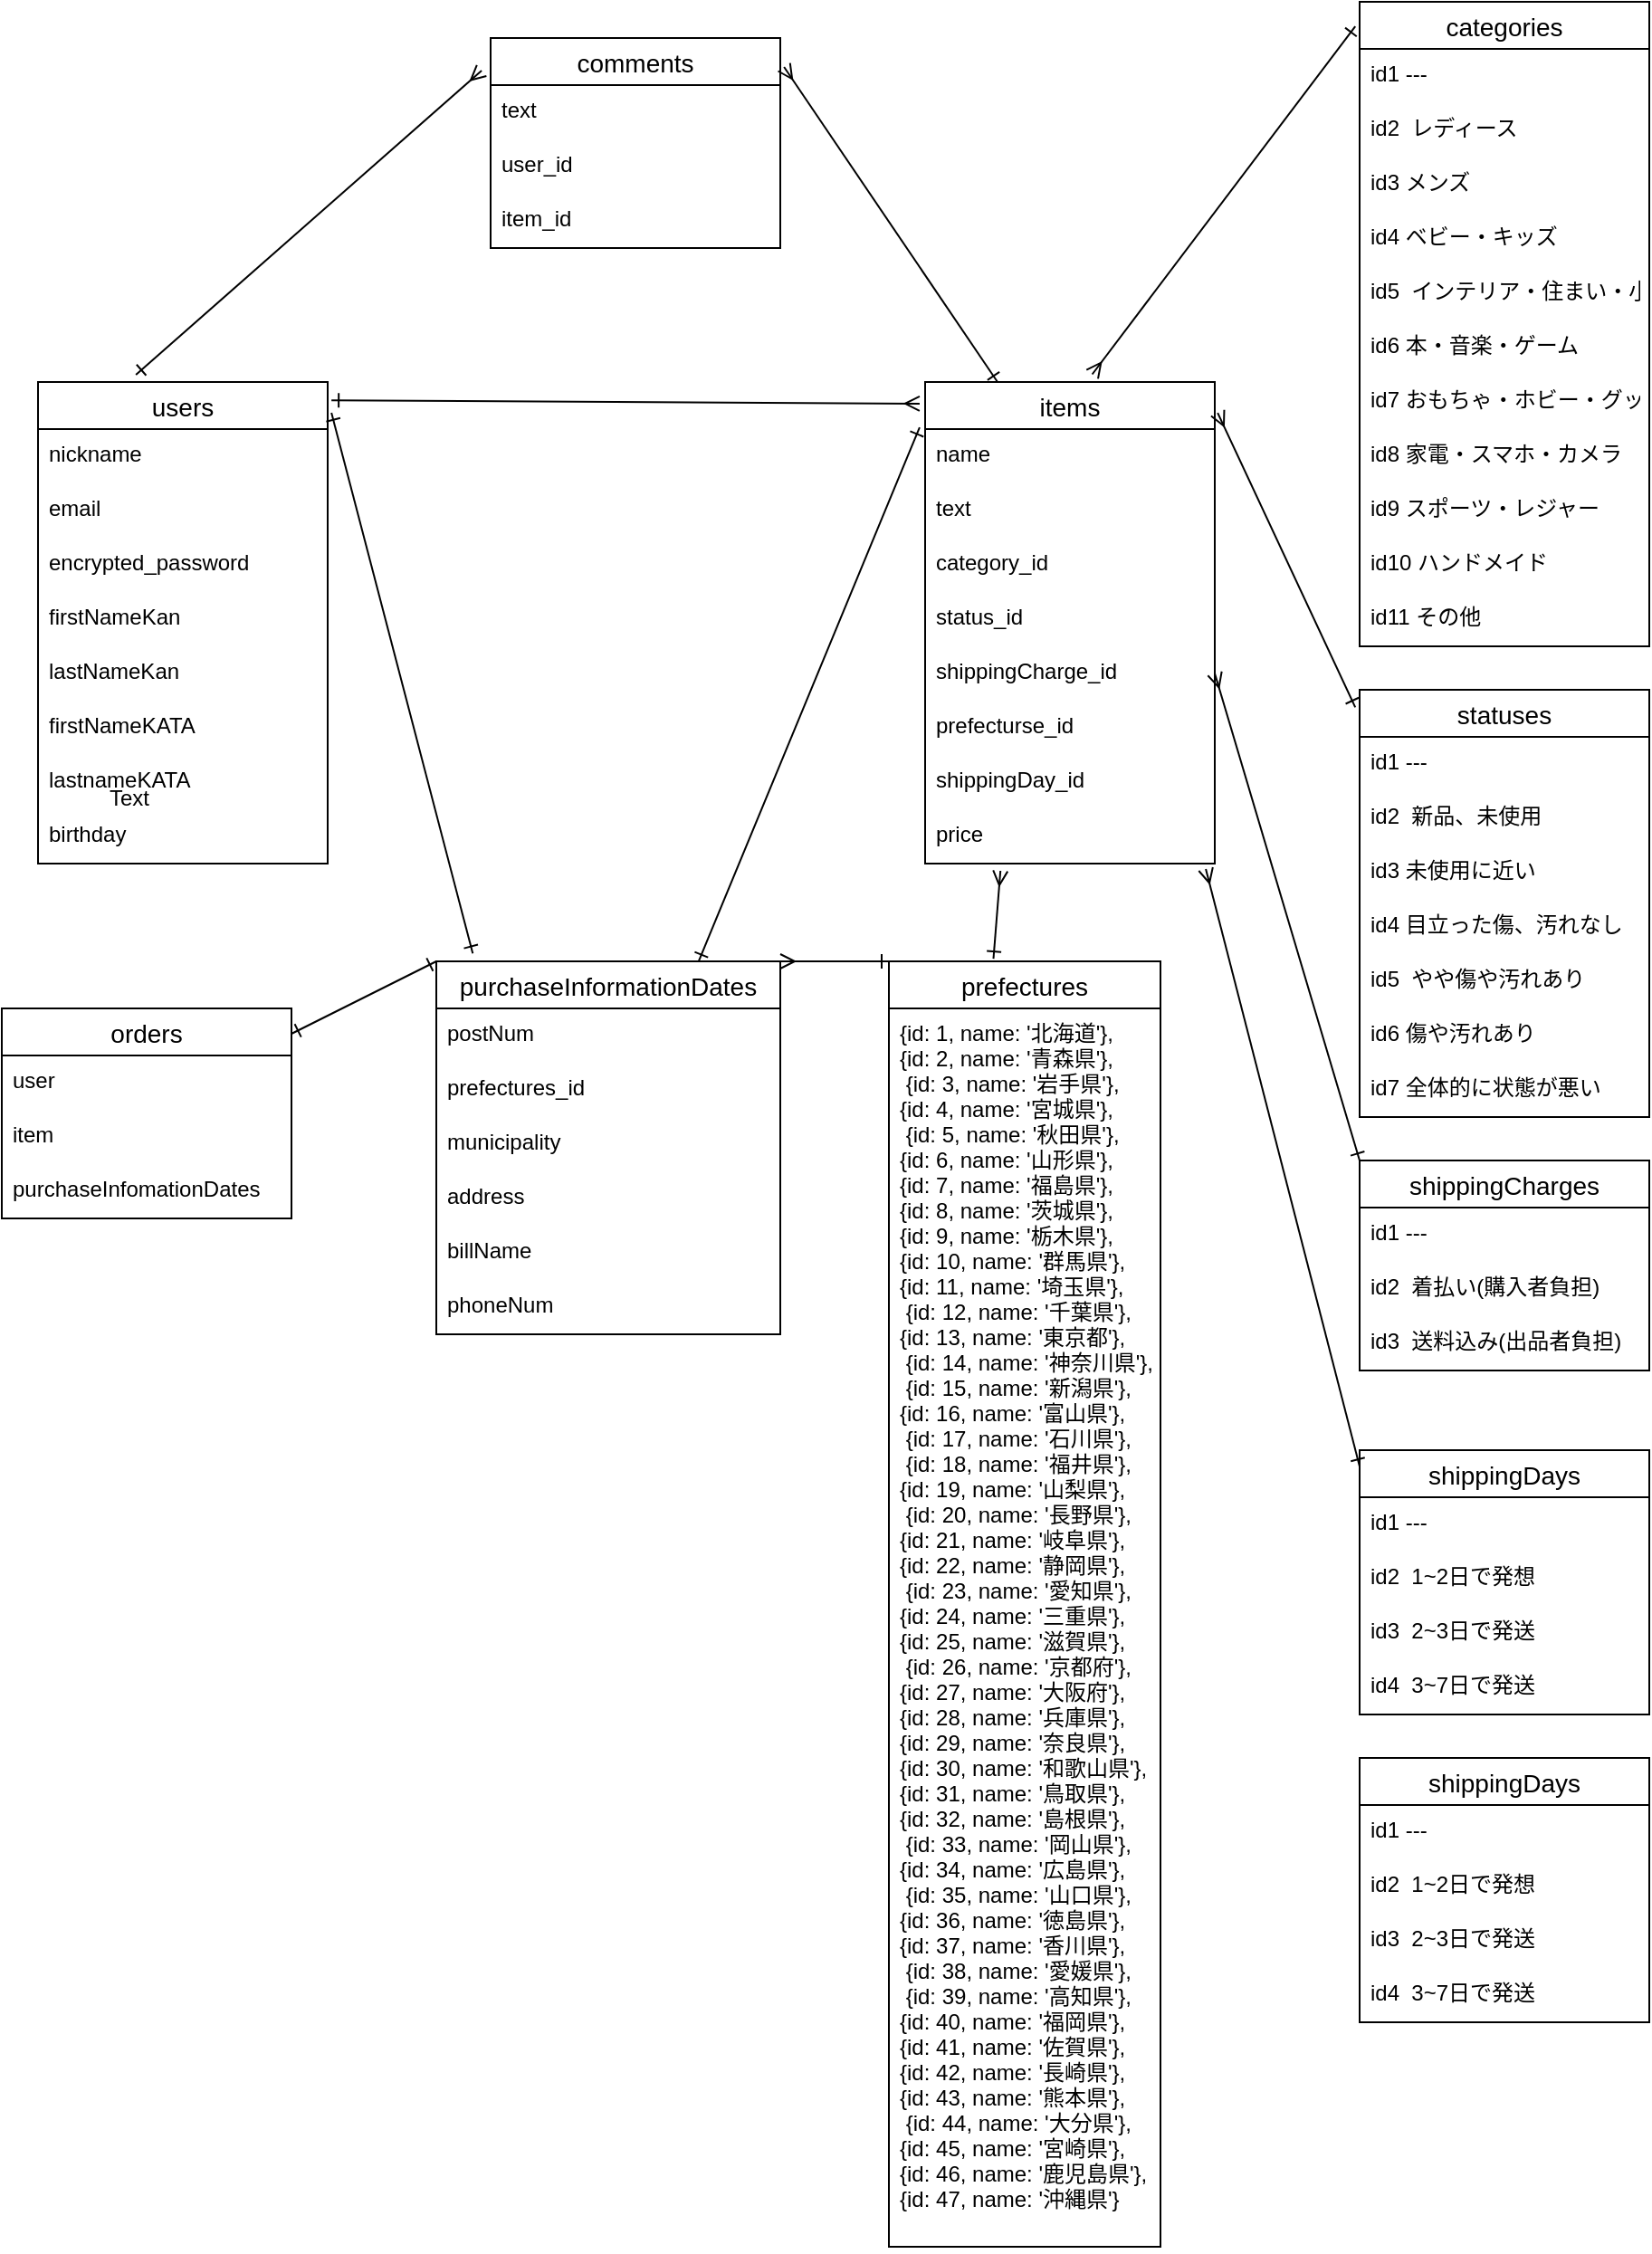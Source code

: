 <mxfile version="13.10.0" type="embed">
    <diagram id="i9W-9MqWiOwnqakpbm0W" name="ページ1">
        <mxGraphModel dx="941" dy="907" grid="1" gridSize="10" guides="1" tooltips="1" connect="1" arrows="1" fold="1" page="1" pageScale="1" pageWidth="1654" pageHeight="2336" math="0" shadow="0">
            <root>
                <mxCell id="0"/>
                <mxCell id="1" parent="0"/>
                <mxCell id="71" value="users" style="swimlane;fontStyle=0;childLayout=stackLayout;horizontal=1;startSize=26;horizontalStack=0;resizeParent=1;resizeParentMax=0;resizeLast=0;collapsible=1;marginBottom=0;align=center;fontSize=14;" vertex="1" parent="1">
                    <mxGeometry x="290" y="220" width="160" height="266" as="geometry"/>
                </mxCell>
                <mxCell id="74" value="nickname" style="text;strokeColor=none;fillColor=none;spacingLeft=4;spacingRight=4;overflow=hidden;rotatable=0;points=[[0,0.5],[1,0.5]];portConstraint=eastwest;fontSize=12;" vertex="1" parent="71">
                    <mxGeometry y="26" width="160" height="30" as="geometry"/>
                </mxCell>
                <mxCell id="75" value="email" style="text;strokeColor=none;fillColor=none;spacingLeft=4;spacingRight=4;overflow=hidden;rotatable=0;points=[[0,0.5],[1,0.5]];portConstraint=eastwest;fontSize=12;" vertex="1" parent="71">
                    <mxGeometry y="56" width="160" height="30" as="geometry"/>
                </mxCell>
                <mxCell id="77" value="encrypted_password" style="text;strokeColor=none;fillColor=none;spacingLeft=4;spacingRight=4;overflow=hidden;rotatable=0;points=[[0,0.5],[1,0.5]];portConstraint=eastwest;fontSize=12;" vertex="1" parent="71">
                    <mxGeometry y="86" width="160" height="30" as="geometry"/>
                </mxCell>
                <mxCell id="78" value="firstNameKan" style="text;strokeColor=none;fillColor=none;spacingLeft=4;spacingRight=4;overflow=hidden;rotatable=0;points=[[0,0.5],[1,0.5]];portConstraint=eastwest;fontSize=12;" vertex="1" parent="71">
                    <mxGeometry y="116" width="160" height="30" as="geometry"/>
                </mxCell>
                <mxCell id="79" value="lastNameKan" style="text;strokeColor=none;fillColor=none;spacingLeft=4;spacingRight=4;overflow=hidden;rotatable=0;points=[[0,0.5],[1,0.5]];portConstraint=eastwest;fontSize=12;" vertex="1" parent="71">
                    <mxGeometry y="146" width="160" height="30" as="geometry"/>
                </mxCell>
                <mxCell id="80" value="firstNameKATA" style="text;strokeColor=none;fillColor=none;spacingLeft=4;spacingRight=4;overflow=hidden;rotatable=0;points=[[0,0.5],[1,0.5]];portConstraint=eastwest;fontSize=12;" vertex="1" parent="71">
                    <mxGeometry y="176" width="160" height="30" as="geometry"/>
                </mxCell>
                <mxCell id="81" value="lastnameKATA" style="text;strokeColor=none;fillColor=none;spacingLeft=4;spacingRight=4;overflow=hidden;rotatable=0;points=[[0,0.5],[1,0.5]];portConstraint=eastwest;fontSize=12;" vertex="1" parent="71">
                    <mxGeometry y="206" width="160" height="30" as="geometry"/>
                </mxCell>
                <mxCell id="82" value="birthday" style="text;strokeColor=none;fillColor=none;spacingLeft=4;spacingRight=4;overflow=hidden;rotatable=0;points=[[0,0.5],[1,0.5]];portConstraint=eastwest;fontSize=12;" vertex="1" parent="71">
                    <mxGeometry y="236" width="160" height="30" as="geometry"/>
                </mxCell>
                <mxCell id="83" value="items" style="swimlane;fontStyle=0;childLayout=stackLayout;horizontal=1;startSize=26;horizontalStack=0;resizeParent=1;resizeParentMax=0;resizeLast=0;collapsible=1;marginBottom=0;align=center;fontSize=14;" vertex="1" parent="1">
                    <mxGeometry x="780" y="220" width="160" height="266" as="geometry"/>
                </mxCell>
                <mxCell id="86" value="name" style="text;strokeColor=none;fillColor=none;spacingLeft=4;spacingRight=4;overflow=hidden;rotatable=0;points=[[0,0.5],[1,0.5]];portConstraint=eastwest;fontSize=12;" vertex="1" parent="83">
                    <mxGeometry y="26" width="160" height="30" as="geometry"/>
                </mxCell>
                <mxCell id="88" value="text" style="text;strokeColor=none;fillColor=none;spacingLeft=4;spacingRight=4;overflow=hidden;rotatable=0;points=[[0,0.5],[1,0.5]];portConstraint=eastwest;fontSize=12;" vertex="1" parent="83">
                    <mxGeometry y="56" width="160" height="30" as="geometry"/>
                </mxCell>
                <mxCell id="89" value="category_id" style="text;strokeColor=none;fillColor=none;spacingLeft=4;spacingRight=4;overflow=hidden;rotatable=0;points=[[0,0.5],[1,0.5]];portConstraint=eastwest;fontSize=12;" vertex="1" parent="83">
                    <mxGeometry y="86" width="160" height="30" as="geometry"/>
                </mxCell>
                <mxCell id="90" value="status_id" style="text;strokeColor=none;fillColor=none;spacingLeft=4;spacingRight=4;overflow=hidden;rotatable=0;points=[[0,0.5],[1,0.5]];portConstraint=eastwest;fontSize=12;" vertex="1" parent="83">
                    <mxGeometry y="116" width="160" height="30" as="geometry"/>
                </mxCell>
                <mxCell id="91" value="shippingCharge_id" style="text;strokeColor=none;fillColor=none;spacingLeft=4;spacingRight=4;overflow=hidden;rotatable=0;points=[[0,0.5],[1,0.5]];portConstraint=eastwest;fontSize=12;" vertex="1" parent="83">
                    <mxGeometry y="146" width="160" height="30" as="geometry"/>
                </mxCell>
                <mxCell id="92" value="prefecturse_id" style="text;strokeColor=none;fillColor=none;spacingLeft=4;spacingRight=4;overflow=hidden;rotatable=0;points=[[0,0.5],[1,0.5]];portConstraint=eastwest;fontSize=12;" vertex="1" parent="83">
                    <mxGeometry y="176" width="160" height="30" as="geometry"/>
                </mxCell>
                <mxCell id="93" value="shippingDay_id" style="text;strokeColor=none;fillColor=none;spacingLeft=4;spacingRight=4;overflow=hidden;rotatable=0;points=[[0,0.5],[1,0.5]];portConstraint=eastwest;fontSize=12;" vertex="1" parent="83">
                    <mxGeometry y="206" width="160" height="30" as="geometry"/>
                </mxCell>
                <mxCell id="94" value="price&#10;" style="text;strokeColor=none;fillColor=none;spacingLeft=4;spacingRight=4;overflow=hidden;rotatable=0;points=[[0,0.5],[1,0.5]];portConstraint=eastwest;fontSize=12;" vertex="1" parent="83">
                    <mxGeometry y="236" width="160" height="30" as="geometry"/>
                </mxCell>
                <mxCell id="95" value="comments" style="swimlane;fontStyle=0;childLayout=stackLayout;horizontal=1;startSize=26;horizontalStack=0;resizeParent=1;resizeParentMax=0;resizeLast=0;collapsible=1;marginBottom=0;align=center;fontSize=14;" vertex="1" parent="1">
                    <mxGeometry x="540" y="30" width="160" height="116" as="geometry"/>
                </mxCell>
                <mxCell id="96" value="text" style="text;strokeColor=none;fillColor=none;spacingLeft=4;spacingRight=4;overflow=hidden;rotatable=0;points=[[0,0.5],[1,0.5]];portConstraint=eastwest;fontSize=12;" vertex="1" parent="95">
                    <mxGeometry y="26" width="160" height="30" as="geometry"/>
                </mxCell>
                <mxCell id="165" value="user_id" style="text;strokeColor=none;fillColor=none;spacingLeft=4;spacingRight=4;overflow=hidden;rotatable=0;points=[[0,0.5],[1,0.5]];portConstraint=eastwest;fontSize=12;" vertex="1" parent="95">
                    <mxGeometry y="56" width="160" height="30" as="geometry"/>
                </mxCell>
                <mxCell id="166" value="item_id" style="text;strokeColor=none;fillColor=none;spacingLeft=4;spacingRight=4;overflow=hidden;rotatable=0;points=[[0,0.5],[1,0.5]];portConstraint=eastwest;fontSize=12;" vertex="1" parent="95">
                    <mxGeometry y="86" width="160" height="30" as="geometry"/>
                </mxCell>
                <mxCell id="99" value="purchaseInformationDates" style="swimlane;fontStyle=0;childLayout=stackLayout;horizontal=1;startSize=26;horizontalStack=0;resizeParent=1;resizeParentMax=0;resizeLast=0;collapsible=1;marginBottom=0;align=center;fontSize=14;" vertex="1" parent="1">
                    <mxGeometry x="510" y="540" width="190" height="206" as="geometry"/>
                </mxCell>
                <mxCell id="102" value="postNum" style="text;strokeColor=none;fillColor=none;spacingLeft=4;spacingRight=4;overflow=hidden;rotatable=0;points=[[0,0.5],[1,0.5]];portConstraint=eastwest;fontSize=12;" vertex="1" parent="99">
                    <mxGeometry y="26" width="190" height="30" as="geometry"/>
                </mxCell>
                <mxCell id="103" value="prefectures_id&#10;" style="text;strokeColor=none;fillColor=none;spacingLeft=4;spacingRight=4;overflow=hidden;rotatable=0;points=[[0,0.5],[1,0.5]];portConstraint=eastwest;fontSize=12;" vertex="1" parent="99">
                    <mxGeometry y="56" width="190" height="30" as="geometry"/>
                </mxCell>
                <mxCell id="104" value="municipality" style="text;strokeColor=none;fillColor=none;spacingLeft=4;spacingRight=4;overflow=hidden;rotatable=0;points=[[0,0.5],[1,0.5]];portConstraint=eastwest;fontSize=12;" vertex="1" parent="99">
                    <mxGeometry y="86" width="190" height="30" as="geometry"/>
                </mxCell>
                <mxCell id="105" value="address" style="text;strokeColor=none;fillColor=none;spacingLeft=4;spacingRight=4;overflow=hidden;rotatable=0;points=[[0,0.5],[1,0.5]];portConstraint=eastwest;fontSize=12;" vertex="1" parent="99">
                    <mxGeometry y="116" width="190" height="30" as="geometry"/>
                </mxCell>
                <mxCell id="163" value="billName" style="text;strokeColor=none;fillColor=none;spacingLeft=4;spacingRight=4;overflow=hidden;rotatable=0;points=[[0,0.5],[1,0.5]];portConstraint=eastwest;fontSize=12;" vertex="1" parent="99">
                    <mxGeometry y="146" width="190" height="30" as="geometry"/>
                </mxCell>
                <mxCell id="106" value="phoneNum" style="text;strokeColor=none;fillColor=none;spacingLeft=4;spacingRight=4;overflow=hidden;rotatable=0;points=[[0,0.5],[1,0.5]];portConstraint=eastwest;fontSize=12;" vertex="1" parent="99">
                    <mxGeometry y="176" width="190" height="30" as="geometry"/>
                </mxCell>
                <mxCell id="108" value="" style="fontSize=12;html=1;endArrow=ERmany;startArrow=ERone;startFill=0;endFill=0;exitX=1.013;exitY=0.038;exitDx=0;exitDy=0;exitPerimeter=0;entryX=-0.019;entryY=0.045;entryDx=0;entryDy=0;entryPerimeter=0;" edge="1" parent="1" source="71" target="83">
                    <mxGeometry width="100" height="100" relative="1" as="geometry">
                        <mxPoint x="550" y="330" as="sourcePoint"/>
                        <mxPoint x="770" y="229" as="targetPoint"/>
                    </mxGeometry>
                </mxCell>
                <mxCell id="109" value="" style="fontSize=12;html=1;endArrow=ERmany;startArrow=ERone;startFill=0;endFill=0;exitX=0.338;exitY=-0.015;exitDx=0;exitDy=0;exitPerimeter=0;entryX=-0.031;entryY=0.155;entryDx=0;entryDy=0;entryPerimeter=0;" edge="1" parent="1" source="71" target="95">
                    <mxGeometry width="100" height="100" relative="1" as="geometry">
                        <mxPoint x="340.0" y="199.998" as="sourcePoint"/>
                        <mxPoint x="664.88" y="201.86" as="targetPoint"/>
                    </mxGeometry>
                </mxCell>
                <mxCell id="110" value="" style="fontSize=12;html=1;endArrow=ERmany;startArrow=ERone;startFill=0;endFill=0;exitX=0.25;exitY=0;exitDx=0;exitDy=0;entryX=1.013;entryY=0.138;entryDx=0;entryDy=0;entryPerimeter=0;" edge="1" parent="1" source="83" target="95">
                    <mxGeometry width="100" height="100" relative="1" as="geometry">
                        <mxPoint x="740" y="119.998" as="sourcePoint"/>
                        <mxPoint x="1064.88" y="121.86" as="targetPoint"/>
                    </mxGeometry>
                </mxCell>
                <mxCell id="111" value="" style="fontSize=12;html=1;endArrow=ERone;startArrow=ERone;startFill=0;endFill=0;exitX=0.106;exitY=-0.021;exitDx=0;exitDy=0;exitPerimeter=0;entryX=1.013;entryY=0.064;entryDx=0;entryDy=0;entryPerimeter=0;" edge="1" parent="1" source="99" target="71">
                    <mxGeometry width="100" height="100" relative="1" as="geometry">
                        <mxPoint x="550" y="500" as="sourcePoint"/>
                        <mxPoint x="650" y="400" as="targetPoint"/>
                    </mxGeometry>
                </mxCell>
                <mxCell id="112" value="" style="fontSize=12;html=1;endArrow=ERone;startArrow=ERone;startFill=0;endFill=0;exitX=0.106;exitY=-0.021;exitDx=0;exitDy=0;exitPerimeter=0;entryX=-0.019;entryY=0.094;entryDx=0;entryDy=0;entryPerimeter=0;" edge="1" parent="1" target="83">
                    <mxGeometry width="100" height="100" relative="1" as="geometry">
                        <mxPoint x="654.88" y="540.004" as="sourcePoint"/>
                        <mxPoint x="550.0" y="241.984" as="targetPoint"/>
                    </mxGeometry>
                </mxCell>
                <mxCell id="113" value="prefectures" style="swimlane;fontStyle=0;childLayout=stackLayout;horizontal=1;startSize=26;horizontalStack=0;resizeParent=1;resizeParentMax=0;resizeLast=0;collapsible=1;marginBottom=0;align=center;fontSize=14;" vertex="1" parent="1">
                    <mxGeometry x="760" y="540" width="150" height="710" as="geometry"/>
                </mxCell>
                <mxCell id="117" value="Text" style="text;html=1;resizable=0;autosize=1;align=center;verticalAlign=middle;points=[];fillColor=none;strokeColor=none;rounded=0;fontSize=12;" vertex="1" parent="1">
                    <mxGeometry x="320" y="440" width="40" height="20" as="geometry"/>
                </mxCell>
                <mxCell id="119" value="categories" style="swimlane;fontStyle=0;childLayout=stackLayout;horizontal=1;startSize=26;horizontalStack=0;resizeParent=1;resizeParentMax=0;resizeLast=0;collapsible=1;marginBottom=0;align=center;fontSize=14;" vertex="1" parent="1">
                    <mxGeometry x="1020" y="10" width="160" height="356" as="geometry"/>
                </mxCell>
                <mxCell id="120" value="id1 ---&#10;" style="text;strokeColor=none;fillColor=none;spacingLeft=4;spacingRight=4;overflow=hidden;rotatable=0;points=[[0,0.5],[1,0.5]];portConstraint=eastwest;fontSize=12;" vertex="1" parent="119">
                    <mxGeometry y="26" width="160" height="30" as="geometry"/>
                </mxCell>
                <mxCell id="123" value="id2  レディース" style="text;strokeColor=none;fillColor=none;spacingLeft=4;spacingRight=4;overflow=hidden;rotatable=0;points=[[0,0.5],[1,0.5]];portConstraint=eastwest;fontSize=12;" vertex="1" parent="119">
                    <mxGeometry y="56" width="160" height="30" as="geometry"/>
                </mxCell>
                <mxCell id="124" value="id3 メンズ" style="text;strokeColor=none;fillColor=none;spacingLeft=4;spacingRight=4;overflow=hidden;rotatable=0;points=[[0,0.5],[1,0.5]];portConstraint=eastwest;fontSize=12;" vertex="1" parent="119">
                    <mxGeometry y="86" width="160" height="30" as="geometry"/>
                </mxCell>
                <mxCell id="125" value="id4 ベビー・キッズ" style="text;strokeColor=none;fillColor=none;spacingLeft=4;spacingRight=4;overflow=hidden;rotatable=0;points=[[0,0.5],[1,0.5]];portConstraint=eastwest;fontSize=12;" vertex="1" parent="119">
                    <mxGeometry y="116" width="160" height="30" as="geometry"/>
                </mxCell>
                <mxCell id="127" value="id5  インテリア・住まい・小物" style="text;strokeColor=none;fillColor=none;spacingLeft=4;spacingRight=4;overflow=hidden;rotatable=0;points=[[0,0.5],[1,0.5]];portConstraint=eastwest;fontSize=12;" vertex="1" parent="119">
                    <mxGeometry y="146" width="160" height="30" as="geometry"/>
                </mxCell>
                <mxCell id="126" value="id6 本・音楽・ゲーム" style="text;strokeColor=none;fillColor=none;spacingLeft=4;spacingRight=4;overflow=hidden;rotatable=0;points=[[0,0.5],[1,0.5]];portConstraint=eastwest;fontSize=12;" vertex="1" parent="119">
                    <mxGeometry y="176" width="160" height="30" as="geometry"/>
                </mxCell>
                <mxCell id="121" value="id7 おもちゃ・ホビー・グッズ" style="text;strokeColor=none;fillColor=none;spacingLeft=4;spacingRight=4;overflow=hidden;rotatable=0;points=[[0,0.5],[1,0.5]];portConstraint=eastwest;fontSize=12;" vertex="1" parent="119">
                    <mxGeometry y="206" width="160" height="30" as="geometry"/>
                </mxCell>
                <mxCell id="122" value="id8 家電・スマホ・カメラ" style="text;strokeColor=none;fillColor=none;spacingLeft=4;spacingRight=4;overflow=hidden;rotatable=0;points=[[0,0.5],[1,0.5]];portConstraint=eastwest;fontSize=12;" vertex="1" parent="119">
                    <mxGeometry y="236" width="160" height="30" as="geometry"/>
                </mxCell>
                <mxCell id="128" value="id9 スポーツ・レジャー" style="text;strokeColor=none;fillColor=none;spacingLeft=4;spacingRight=4;overflow=hidden;rotatable=0;points=[[0,0.5],[1,0.5]];portConstraint=eastwest;fontSize=12;" vertex="1" parent="119">
                    <mxGeometry y="266" width="160" height="30" as="geometry"/>
                </mxCell>
                <mxCell id="129" value="id10 ハンドメイド" style="text;strokeColor=none;fillColor=none;spacingLeft=4;spacingRight=4;overflow=hidden;rotatable=0;points=[[0,0.5],[1,0.5]];portConstraint=eastwest;fontSize=12;" vertex="1" parent="119">
                    <mxGeometry y="296" width="160" height="30" as="geometry"/>
                </mxCell>
                <mxCell id="130" value="id11 その他" style="text;strokeColor=none;fillColor=none;spacingLeft=4;spacingRight=4;overflow=hidden;rotatable=0;points=[[0,0.5],[1,0.5]];portConstraint=eastwest;fontSize=12;" vertex="1" parent="119">
                    <mxGeometry y="326" width="160" height="30" as="geometry"/>
                </mxCell>
                <mxCell id="131" value="statuses" style="swimlane;fontStyle=0;childLayout=stackLayout;horizontal=1;startSize=26;horizontalStack=0;resizeParent=1;resizeParentMax=0;resizeLast=0;collapsible=1;marginBottom=0;align=center;fontSize=14;" vertex="1" parent="1">
                    <mxGeometry x="1020" y="390" width="160" height="236" as="geometry"/>
                </mxCell>
                <mxCell id="132" value="id1 ---&#10;" style="text;strokeColor=none;fillColor=none;spacingLeft=4;spacingRight=4;overflow=hidden;rotatable=0;points=[[0,0.5],[1,0.5]];portConstraint=eastwest;fontSize=12;" vertex="1" parent="131">
                    <mxGeometry y="26" width="160" height="30" as="geometry"/>
                </mxCell>
                <mxCell id="133" value="id2  新品、未使用" style="text;strokeColor=none;fillColor=none;spacingLeft=4;spacingRight=4;overflow=hidden;rotatable=0;points=[[0,0.5],[1,0.5]];portConstraint=eastwest;fontSize=12;" vertex="1" parent="131">
                    <mxGeometry y="56" width="160" height="30" as="geometry"/>
                </mxCell>
                <mxCell id="134" value="id3 未使用に近い" style="text;strokeColor=none;fillColor=none;spacingLeft=4;spacingRight=4;overflow=hidden;rotatable=0;points=[[0,0.5],[1,0.5]];portConstraint=eastwest;fontSize=12;" vertex="1" parent="131">
                    <mxGeometry y="86" width="160" height="30" as="geometry"/>
                </mxCell>
                <mxCell id="135" value="id4 目立った傷、汚れなし" style="text;strokeColor=none;fillColor=none;spacingLeft=4;spacingRight=4;overflow=hidden;rotatable=0;points=[[0,0.5],[1,0.5]];portConstraint=eastwest;fontSize=12;" vertex="1" parent="131">
                    <mxGeometry y="116" width="160" height="30" as="geometry"/>
                </mxCell>
                <mxCell id="136" value="id5  やや傷や汚れあり" style="text;strokeColor=none;fillColor=none;spacingLeft=4;spacingRight=4;overflow=hidden;rotatable=0;points=[[0,0.5],[1,0.5]];portConstraint=eastwest;fontSize=12;" vertex="1" parent="131">
                    <mxGeometry y="146" width="160" height="30" as="geometry"/>
                </mxCell>
                <mxCell id="137" value="id6 傷や汚れあり" style="text;strokeColor=none;fillColor=none;spacingLeft=4;spacingRight=4;overflow=hidden;rotatable=0;points=[[0,0.5],[1,0.5]];portConstraint=eastwest;fontSize=12;" vertex="1" parent="131">
                    <mxGeometry y="176" width="160" height="30" as="geometry"/>
                </mxCell>
                <mxCell id="138" value="id7 全体的に状態が悪い" style="text;strokeColor=none;fillColor=none;spacingLeft=4;spacingRight=4;overflow=hidden;rotatable=0;points=[[0,0.5],[1,0.5]];portConstraint=eastwest;fontSize=12;" vertex="1" parent="131">
                    <mxGeometry y="206" width="160" height="30" as="geometry"/>
                </mxCell>
                <mxCell id="143" value="shippingCharges" style="swimlane;fontStyle=0;childLayout=stackLayout;horizontal=1;startSize=26;horizontalStack=0;resizeParent=1;resizeParentMax=0;resizeLast=0;collapsible=1;marginBottom=0;align=center;fontSize=14;" vertex="1" parent="1">
                    <mxGeometry x="1020" y="650" width="160" height="116" as="geometry"/>
                </mxCell>
                <mxCell id="144" value="id1 ---&#10;" style="text;strokeColor=none;fillColor=none;spacingLeft=4;spacingRight=4;overflow=hidden;rotatable=0;points=[[0,0.5],[1,0.5]];portConstraint=eastwest;fontSize=12;" vertex="1" parent="143">
                    <mxGeometry y="26" width="160" height="30" as="geometry"/>
                </mxCell>
                <mxCell id="145" value="id2  着払い(購入者負担)" style="text;strokeColor=none;fillColor=none;spacingLeft=4;spacingRight=4;overflow=hidden;rotatable=0;points=[[0,0.5],[1,0.5]];portConstraint=eastwest;fontSize=12;" vertex="1" parent="143">
                    <mxGeometry y="56" width="160" height="30" as="geometry"/>
                </mxCell>
                <mxCell id="146" value="id3  送料込み(出品者負担)" style="text;strokeColor=none;fillColor=none;spacingLeft=4;spacingRight=4;overflow=hidden;rotatable=0;points=[[0,0.5],[1,0.5]];portConstraint=eastwest;fontSize=12;" vertex="1" parent="143">
                    <mxGeometry y="86" width="160" height="30" as="geometry"/>
                </mxCell>
                <mxCell id="151" value="shippingDays" style="swimlane;fontStyle=0;childLayout=stackLayout;horizontal=1;startSize=26;horizontalStack=0;resizeParent=1;resizeParentMax=0;resizeLast=0;collapsible=1;marginBottom=0;align=center;fontSize=14;" vertex="1" parent="1">
                    <mxGeometry x="1020" y="810" width="160" height="146" as="geometry"/>
                </mxCell>
                <mxCell id="152" value="id1 ---&#10;" style="text;strokeColor=none;fillColor=none;spacingLeft=4;spacingRight=4;overflow=hidden;rotatable=0;points=[[0,0.5],[1,0.5]];portConstraint=eastwest;fontSize=12;" vertex="1" parent="151">
                    <mxGeometry y="26" width="160" height="30" as="geometry"/>
                </mxCell>
                <mxCell id="153" value="id2  1~2日で発想" style="text;strokeColor=none;fillColor=none;spacingLeft=4;spacingRight=4;overflow=hidden;rotatable=0;points=[[0,0.5],[1,0.5]];portConstraint=eastwest;fontSize=12;" vertex="1" parent="151">
                    <mxGeometry y="56" width="160" height="30" as="geometry"/>
                </mxCell>
                <mxCell id="154" value="id3  2~3日で発送" style="text;strokeColor=none;fillColor=none;spacingLeft=4;spacingRight=4;overflow=hidden;rotatable=0;points=[[0,0.5],[1,0.5]];portConstraint=eastwest;fontSize=12;" vertex="1" parent="151">
                    <mxGeometry y="86" width="160" height="30" as="geometry"/>
                </mxCell>
                <mxCell id="155" value="id4  3~7日で発送" style="text;strokeColor=none;fillColor=none;spacingLeft=4;spacingRight=4;overflow=hidden;rotatable=0;points=[[0,0.5],[1,0.5]];portConstraint=eastwest;fontSize=12;" vertex="1" parent="151">
                    <mxGeometry y="116" width="160" height="30" as="geometry"/>
                </mxCell>
                <mxCell id="156" style="edgeStyle=none;orthogonalLoop=1;jettySize=auto;html=1;exitX=0.75;exitY=0;exitDx=0;exitDy=0;startArrow=ERone;startFill=0;endArrow=ERone;endFill=0;fontSize=12;" edge="1" parent="1" source="131" target="131">
                    <mxGeometry relative="1" as="geometry"/>
                </mxCell>
                <mxCell id="157" value="" style="fontSize=12;html=1;endArrow=ERmany;startArrow=ERone;startFill=0;endFill=0;entryX=1;entryY=0;entryDx=0;entryDy=0;exitX=0;exitY=0;exitDx=0;exitDy=0;" edge="1" parent="1" source="113" target="99">
                    <mxGeometry width="100" height="100" relative="1" as="geometry">
                        <mxPoint x="790" y="540" as="sourcePoint"/>
                        <mxPoint x="890" y="440" as="targetPoint"/>
                    </mxGeometry>
                </mxCell>
                <mxCell id="158" value="" style="fontSize=12;html=1;endArrow=ERone;startArrow=ERmany;startFill=0;endFill=0;entryX=0.385;entryY=-0.002;entryDx=0;entryDy=0;exitX=0.26;exitY=1.133;exitDx=0;exitDy=0;entryPerimeter=0;exitPerimeter=0;" edge="1" parent="1" source="94" target="113">
                    <mxGeometry width="100" height="100" relative="1" as="geometry">
                        <mxPoint x="880" y="520" as="sourcePoint"/>
                        <mxPoint x="820" y="520" as="targetPoint"/>
                    </mxGeometry>
                </mxCell>
                <mxCell id="159" value="" style="fontSize=12;html=1;endArrow=ERmany;startArrow=ERone;startFill=0;endFill=0;entryX=1;entryY=0.5;entryDx=0;entryDy=0;exitX=0;exitY=0;exitDx=0;exitDy=0;" edge="1" parent="1" source="143" target="91">
                    <mxGeometry width="100" height="100" relative="1" as="geometry">
                        <mxPoint x="1010" y="657.33" as="sourcePoint"/>
                        <mxPoint x="950" y="657.33" as="targetPoint"/>
                    </mxGeometry>
                </mxCell>
                <mxCell id="160" value="" style="fontSize=12;html=1;endArrow=ERmany;startArrow=ERone;startFill=0;endFill=0;entryX=1.01;entryY=0.064;entryDx=0;entryDy=0;exitX=-0.015;exitY=0.041;exitDx=0;exitDy=0;exitPerimeter=0;entryPerimeter=0;" edge="1" parent="1" source="131" target="83">
                    <mxGeometry width="100" height="100" relative="1" as="geometry">
                        <mxPoint x="1010" y="400" as="sourcePoint"/>
                        <mxPoint x="950" y="400" as="targetPoint"/>
                    </mxGeometry>
                </mxCell>
                <mxCell id="161" value="" style="fontSize=12;html=1;endArrow=ERmany;startArrow=ERone;startFill=0;endFill=0;entryX=0.577;entryY=-0.016;entryDx=0;entryDy=0;exitX=-0.015;exitY=0.038;exitDx=0;exitDy=0;entryPerimeter=0;exitPerimeter=0;" edge="1" parent="1" source="119" target="83">
                    <mxGeometry width="100" height="100" relative="1" as="geometry">
                        <mxPoint x="940" y="130" as="sourcePoint"/>
                        <mxPoint x="880" y="130" as="targetPoint"/>
                    </mxGeometry>
                </mxCell>
                <mxCell id="162" value="" style="fontSize=12;html=1;endArrow=ERmany;startArrow=ERone;startFill=0;endFill=0;entryX=0.969;entryY=1.1;entryDx=0;entryDy=0;exitX=0;exitY=0;exitDx=0;exitDy=0;entryPerimeter=0;" edge="1" parent="1" target="94">
                    <mxGeometry width="100" height="100" relative="1" as="geometry">
                        <mxPoint x="1020" y="819" as="sourcePoint"/>
                        <mxPoint x="940" y="550" as="targetPoint"/>
                    </mxGeometry>
                </mxCell>
                <mxCell id="115" value="{id: 1, name: '北海道'}, &#10;{id: 2, name: '青森県'},&#10; {id: 3, name: '岩手県'},&#10;      {id: 4, name: '宮城県'},&#10; {id: 5, name: '秋田県'},&#10;{id: 6, name: '山形県'},&#10;      {id: 7, name: '福島県'}, &#10;{id: 8, name: '茨城県'}, &#10;{id: 9, name: '栃木県'},&#10;      {id: 10, name: '群馬県'}, &#10;{id: 11, name: '埼玉県'},&#10; {id: 12, name: '千葉県'},&#10;      {id: 13, name: '東京都'},&#10; {id: 14, name: '神奈川県'},&#10; {id: 15, name: '新潟県'},&#10;      {id: 16, name: '富山県'},&#10; {id: 17, name: '石川県'},&#10; {id: 18, name: '福井県'},&#10;      {id: 19, name: '山梨県'},&#10; {id: 20, name: '長野県'}, &#10;{id: 21, name: '岐阜県'},&#10;      {id: 22, name: '静岡県'},&#10; {id: 23, name: '愛知県'}, &#10;{id: 24, name: '三重県'},&#10;      {id: 25, name: '滋賀県'},&#10; {id: 26, name: '京都府'}, &#10;{id: 27, name: '大阪府'},&#10;      {id: 28, name: '兵庫県'},&#10;{id: 29, name: '奈良県'}, &#10;{id: 30, name: '和歌山県'},&#10;      {id: 31, name: '鳥取県'}, &#10;{id: 32, name: '島根県'},&#10; {id: 33, name: '岡山県'},&#10;      {id: 34, name: '広島県'},&#10; {id: 35, name: '山口県'}, &#10;{id: 36, name: '徳島県'},&#10;      {id: 37, name: '香川県'},&#10; {id: 38, name: '愛媛県'},&#10; {id: 39, name: '高知県'},&#10;      {id: 40, name: '福岡県'}, &#10;{id: 41, name: '佐賀県'}, &#10;{id: 42, name: '長崎県'},&#10;      {id: 43, name: '熊本県'},&#10; {id: 44, name: '大分県'}, &#10;{id: 45, name: '宮崎県'},&#10;      {id: 46, name: '鹿児島県'}, &#10;{id: 47, name: '沖縄県'}" style="text;strokeColor=none;fillColor=none;spacingLeft=4;spacingRight=4;overflow=hidden;rotatable=0;points=[[0,0.5],[1,0.5]];portConstraint=eastwest;fontSize=12;" vertex="1" parent="1">
                    <mxGeometry x="760" y="566" width="160" height="684" as="geometry"/>
                </mxCell>
                <mxCell id="167" value="shippingDays" style="swimlane;fontStyle=0;childLayout=stackLayout;horizontal=1;startSize=26;horizontalStack=0;resizeParent=1;resizeParentMax=0;resizeLast=0;collapsible=1;marginBottom=0;align=center;fontSize=14;" vertex="1" parent="1">
                    <mxGeometry x="1020" y="980" width="160" height="146" as="geometry"/>
                </mxCell>
                <mxCell id="168" value="id1 ---&#10;" style="text;strokeColor=none;fillColor=none;spacingLeft=4;spacingRight=4;overflow=hidden;rotatable=0;points=[[0,0.5],[1,0.5]];portConstraint=eastwest;fontSize=12;" vertex="1" parent="167">
                    <mxGeometry y="26" width="160" height="30" as="geometry"/>
                </mxCell>
                <mxCell id="169" value="id2  1~2日で発想" style="text;strokeColor=none;fillColor=none;spacingLeft=4;spacingRight=4;overflow=hidden;rotatable=0;points=[[0,0.5],[1,0.5]];portConstraint=eastwest;fontSize=12;" vertex="1" parent="167">
                    <mxGeometry y="56" width="160" height="30" as="geometry"/>
                </mxCell>
                <mxCell id="170" value="id3  2~3日で発送" style="text;strokeColor=none;fillColor=none;spacingLeft=4;spacingRight=4;overflow=hidden;rotatable=0;points=[[0,0.5],[1,0.5]];portConstraint=eastwest;fontSize=12;" vertex="1" parent="167">
                    <mxGeometry y="86" width="160" height="30" as="geometry"/>
                </mxCell>
                <mxCell id="171" value="id4  3~7日で発送" style="text;strokeColor=none;fillColor=none;spacingLeft=4;spacingRight=4;overflow=hidden;rotatable=0;points=[[0,0.5],[1,0.5]];portConstraint=eastwest;fontSize=12;" vertex="1" parent="167">
                    <mxGeometry y="116" width="160" height="30" as="geometry"/>
                </mxCell>
                <mxCell id="172" value="orders" style="swimlane;fontStyle=0;childLayout=stackLayout;horizontal=1;startSize=26;horizontalStack=0;resizeParent=1;resizeParentMax=0;resizeLast=0;collapsible=1;marginBottom=0;align=center;fontSize=14;" vertex="1" parent="1">
                    <mxGeometry x="270" y="566" width="160" height="116" as="geometry"/>
                </mxCell>
                <mxCell id="173" value="user" style="text;strokeColor=none;fillColor=none;spacingLeft=4;spacingRight=4;overflow=hidden;rotatable=0;points=[[0,0.5],[1,0.5]];portConstraint=eastwest;fontSize=12;" vertex="1" parent="172">
                    <mxGeometry y="26" width="160" height="30" as="geometry"/>
                </mxCell>
                <mxCell id="174" value="item" style="text;strokeColor=none;fillColor=none;spacingLeft=4;spacingRight=4;overflow=hidden;rotatable=0;points=[[0,0.5],[1,0.5]];portConstraint=eastwest;fontSize=12;" vertex="1" parent="172">
                    <mxGeometry y="56" width="160" height="30" as="geometry"/>
                </mxCell>
                <mxCell id="176" value="purchaseInfomationDates" style="text;strokeColor=none;fillColor=none;spacingLeft=4;spacingRight=4;overflow=hidden;rotatable=0;points=[[0,0.5],[1,0.5]];portConstraint=eastwest;fontSize=12;" vertex="1" parent="172">
                    <mxGeometry y="86" width="160" height="30" as="geometry"/>
                </mxCell>
                <mxCell id="177" value="" style="fontSize=12;html=1;endArrow=ERone;startArrow=ERone;startFill=0;endFill=0;exitX=0;exitY=0;exitDx=0;exitDy=0;entryX=1.013;entryY=0.064;entryDx=0;entryDy=0;entryPerimeter=0;" edge="1" parent="1" source="99">
                    <mxGeometry width="100" height="100" relative="1" as="geometry">
                        <mxPoint x="508.06" y="878.654" as="sourcePoint"/>
                        <mxPoint x="430.0" y="580.004" as="targetPoint"/>
                    </mxGeometry>
                </mxCell>
            </root>
        </mxGraphModel>
    </diagram>
</mxfile>